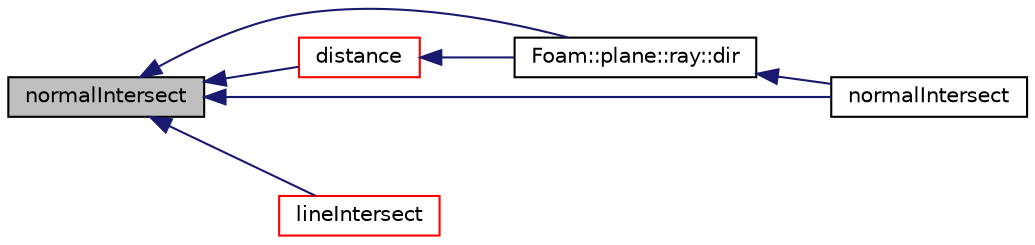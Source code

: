 digraph "normalIntersect"
{
  bgcolor="transparent";
  edge [fontname="Helvetica",fontsize="10",labelfontname="Helvetica",labelfontsize="10"];
  node [fontname="Helvetica",fontsize="10",shape=record];
  rankdir="LR";
  Node1 [label="normalIntersect",height=0.2,width=0.4,color="black", fillcolor="grey75", style="filled", fontcolor="black"];
  Node1 -> Node2 [dir="back",color="midnightblue",fontsize="10",style="solid",fontname="Helvetica"];
  Node2 [label="Foam::plane::ray::dir",height=0.2,width=0.4,color="black",URL="$a02123.html#a568b640649867daeb0dd333bdfc614b1"];
  Node2 -> Node3 [dir="back",color="midnightblue",fontsize="10",style="solid",fontname="Helvetica"];
  Node3 [label="normalIntersect",height=0.2,width=0.4,color="black",URL="$a01894.html#a521fe5a83b2f52b0392c2d19005476ba",tooltip="Return cut coefficient for plane and ray. "];
  Node1 -> Node4 [dir="back",color="midnightblue",fontsize="10",style="solid",fontname="Helvetica"];
  Node4 [label="distance",height=0.2,width=0.4,color="red",URL="$a01894.html#a623f331f1e24fb59768ace0c38249254",tooltip="Return distance from the given point to the plane. "];
  Node4 -> Node2 [dir="back",color="midnightblue",fontsize="10",style="solid",fontname="Helvetica"];
  Node1 -> Node5 [dir="back",color="midnightblue",fontsize="10",style="solid",fontname="Helvetica"];
  Node5 [label="lineIntersect",height=0.2,width=0.4,color="red",URL="$a01894.html#abdb8fa623314b95bcece87e9657447cd",tooltip="Return the cutting point between the plane and. "];
  Node1 -> Node3 [dir="back",color="midnightblue",fontsize="10",style="solid",fontname="Helvetica"];
}
